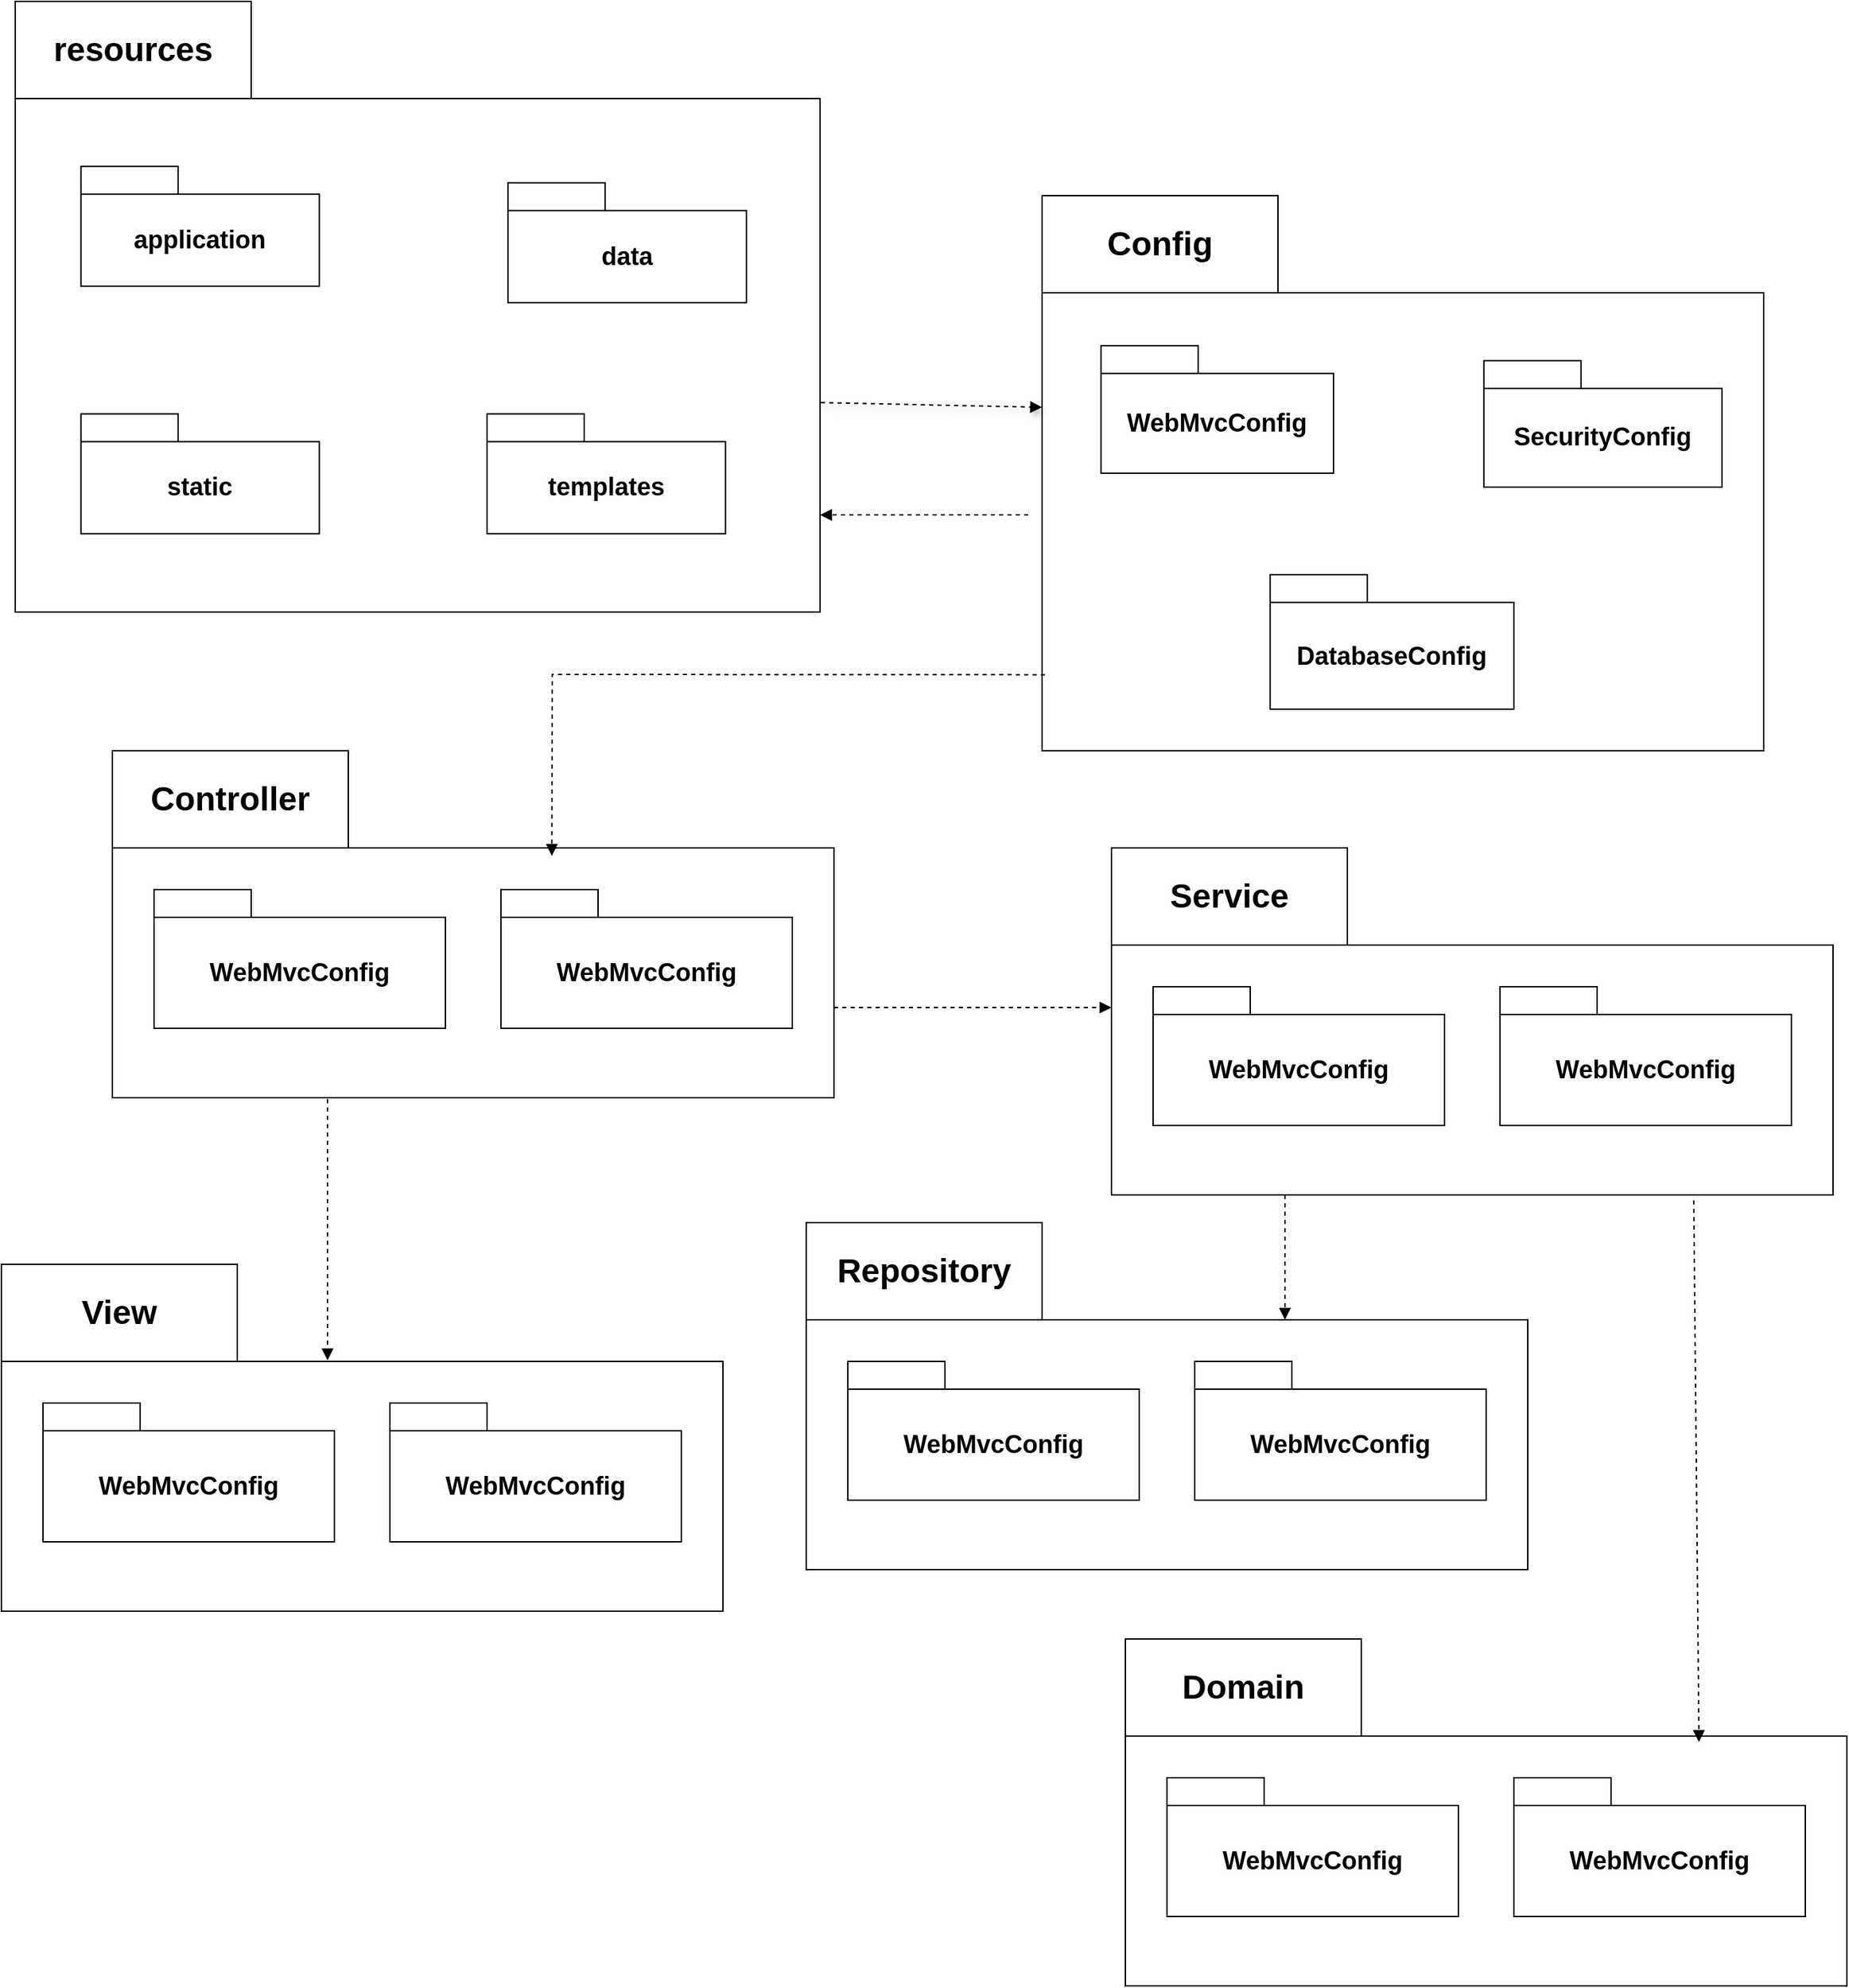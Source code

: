 <mxfile version="27.0.6">
  <diagram name="Trang-1" id="XP94pzDCB3UdfFozU1aE">
    <mxGraphModel dx="4495" dy="1185" grid="1" gridSize="10" guides="1" tooltips="1" connect="1" arrows="1" fold="1" page="0" pageScale="1" pageWidth="827" pageHeight="1169" background="none" math="0" shadow="0">
      <root>
        <mxCell id="0" />
        <mxCell id="1" parent="0" />
        <mxCell id="DCvQbMTqniBWGR8e3YSL-45" value="&lt;font style=&quot;font-size: 24px;&quot;&gt;resources&lt;/font&gt;" style="shape=folder;fontStyle=1;tabWidth=170;tabHeight=70;tabPosition=left;html=1;boundedLbl=1;labelInHeader=1;container=1;collapsible=0;whiteSpace=wrap;" vertex="1" parent="1">
          <mxGeometry x="-1070" y="550" width="580" height="440" as="geometry" />
        </mxCell>
        <mxCell id="DCvQbMTqniBWGR8e3YSL-46" value="" style="html=1;strokeColor=none;resizeWidth=1;resizeHeight=1;fillColor=none;part=1;connectable=0;allowArrows=0;deletable=0;whiteSpace=wrap;" vertex="1" parent="DCvQbMTqniBWGR8e3YSL-45">
          <mxGeometry width="580" height="308" relative="1" as="geometry">
            <mxPoint y="30" as="offset" />
          </mxGeometry>
        </mxCell>
        <mxCell id="DCvQbMTqniBWGR8e3YSL-47" value="&lt;font style=&quot;font-size: 18px;&quot;&gt;application&lt;/font&gt;" style="shape=folder;fontStyle=1;tabWidth=70;tabHeight=20;tabPosition=left;html=1;boundedLbl=1;whiteSpace=wrap;" vertex="1" parent="DCvQbMTqniBWGR8e3YSL-45">
          <mxGeometry x="47.347" y="118.919" width="171.81" height="86.276" as="geometry" />
        </mxCell>
        <mxCell id="DCvQbMTqniBWGR8e3YSL-48" value="&lt;font style=&quot;font-size: 18px;&quot;&gt;data&lt;/font&gt;" style="shape=folder;fontStyle=1;tabWidth=70;tabHeight=20;tabPosition=left;html=1;boundedLbl=1;whiteSpace=wrap;" vertex="1" parent="DCvQbMTqniBWGR8e3YSL-45">
          <mxGeometry x="355.102" y="130.811" width="171.81" height="86.276" as="geometry" />
        </mxCell>
        <mxCell id="DCvQbMTqniBWGR8e3YSL-49" value="&lt;font style=&quot;font-size: 18px;&quot;&gt;static&lt;/font&gt;" style="shape=folder;fontStyle=1;tabWidth=70;tabHeight=20;tabPosition=left;html=1;boundedLbl=1;whiteSpace=wrap;" vertex="1" parent="DCvQbMTqniBWGR8e3YSL-45">
          <mxGeometry x="47.347" y="297.297" width="171.81" height="86.276" as="geometry" />
        </mxCell>
        <mxCell id="DCvQbMTqniBWGR8e3YSL-50" value="&lt;font style=&quot;font-size: 18px;&quot;&gt;templates&lt;/font&gt;" style="shape=folder;fontStyle=1;tabWidth=70;tabHeight=20;tabPosition=left;html=1;boundedLbl=1;whiteSpace=wrap;" vertex="1" parent="DCvQbMTqniBWGR8e3YSL-45">
          <mxGeometry x="340.002" y="297.299" width="171.81" height="86.276" as="geometry" />
        </mxCell>
        <mxCell id="DCvQbMTqniBWGR8e3YSL-83" value="&lt;span style=&quot;font-size: 24px;&quot;&gt;Config&lt;/span&gt;" style="shape=folder;fontStyle=1;tabWidth=170;tabHeight=70;tabPosition=left;html=1;boundedLbl=1;labelInHeader=1;container=1;collapsible=0;whiteSpace=wrap;" vertex="1" parent="1">
          <mxGeometry x="-330" y="690" width="520" height="400" as="geometry" />
        </mxCell>
        <mxCell id="DCvQbMTqniBWGR8e3YSL-84" value="" style="html=1;strokeColor=none;resizeWidth=1;resizeHeight=1;fillColor=none;part=1;connectable=0;allowArrows=0;deletable=0;whiteSpace=wrap;" vertex="1" parent="DCvQbMTqniBWGR8e3YSL-83">
          <mxGeometry width="520" height="280" relative="1" as="geometry">
            <mxPoint y="30" as="offset" />
          </mxGeometry>
        </mxCell>
        <mxCell id="DCvQbMTqniBWGR8e3YSL-85" value="&lt;span style=&quot;font-size: 18px;&quot;&gt;WebMvcConfig&lt;/span&gt;" style="shape=folder;fontStyle=1;tabWidth=70;tabHeight=20;tabPosition=left;html=1;boundedLbl=1;whiteSpace=wrap;" vertex="1" parent="DCvQbMTqniBWGR8e3YSL-83">
          <mxGeometry x="42.45" y="108.11" width="167.55" height="91.89" as="geometry" />
        </mxCell>
        <mxCell id="DCvQbMTqniBWGR8e3YSL-86" value="&lt;span style=&quot;font-size: 18px;&quot;&gt;SecurityConfig&lt;/span&gt;" style="shape=folder;fontStyle=1;tabWidth=70;tabHeight=20;tabPosition=left;html=1;boundedLbl=1;whiteSpace=wrap;" vertex="1" parent="DCvQbMTqniBWGR8e3YSL-83">
          <mxGeometry x="318.37" y="118.92" width="171.63" height="91.08" as="geometry" />
        </mxCell>
        <mxCell id="DCvQbMTqniBWGR8e3YSL-87" value="&lt;span style=&quot;font-size: 18px;&quot;&gt;DatabaseConfig&lt;/span&gt;" style="shape=folder;fontStyle=1;tabWidth=70;tabHeight=20;tabPosition=left;html=1;boundedLbl=1;whiteSpace=wrap;" vertex="1" parent="DCvQbMTqniBWGR8e3YSL-83">
          <mxGeometry x="164.33" y="273.17" width="175.67" height="96.83" as="geometry" />
        </mxCell>
        <mxCell id="DCvQbMTqniBWGR8e3YSL-89" value="&lt;span style=&quot;font-size: 24px;&quot;&gt;Controller&lt;/span&gt;" style="shape=folder;fontStyle=1;tabWidth=170;tabHeight=70;tabPosition=left;html=1;boundedLbl=1;labelInHeader=1;container=1;collapsible=0;whiteSpace=wrap;" vertex="1" parent="1">
          <mxGeometry x="-1000" y="1090" width="520" height="250" as="geometry" />
        </mxCell>
        <mxCell id="DCvQbMTqniBWGR8e3YSL-90" value="" style="html=1;strokeColor=none;resizeWidth=1;resizeHeight=1;fillColor=none;part=1;connectable=0;allowArrows=0;deletable=0;whiteSpace=wrap;" vertex="1" parent="DCvQbMTqniBWGR8e3YSL-89">
          <mxGeometry width="520" height="175" relative="1" as="geometry">
            <mxPoint y="30" as="offset" />
          </mxGeometry>
        </mxCell>
        <mxCell id="DCvQbMTqniBWGR8e3YSL-91" value="&lt;span style=&quot;font-size: 18px;&quot;&gt;WebMvcConfig&lt;/span&gt;" style="shape=folder;fontStyle=1;tabWidth=70;tabHeight=20;tabPosition=left;html=1;boundedLbl=1;whiteSpace=wrap;" vertex="1" parent="DCvQbMTqniBWGR8e3YSL-89">
          <mxGeometry x="30" y="100" width="210" height="100" as="geometry" />
        </mxCell>
        <mxCell id="DCvQbMTqniBWGR8e3YSL-94" value="&lt;span style=&quot;font-size: 18px;&quot;&gt;WebMvcConfig&lt;/span&gt;" style="shape=folder;fontStyle=1;tabWidth=70;tabHeight=20;tabPosition=left;html=1;boundedLbl=1;whiteSpace=wrap;" vertex="1" parent="DCvQbMTqniBWGR8e3YSL-89">
          <mxGeometry x="280" y="100" width="210" height="100" as="geometry" />
        </mxCell>
        <mxCell id="DCvQbMTqniBWGR8e3YSL-95" value="&lt;span style=&quot;font-size: 24px;&quot;&gt;Service&lt;/span&gt;" style="shape=folder;fontStyle=1;tabWidth=170;tabHeight=70;tabPosition=left;html=1;boundedLbl=1;labelInHeader=1;container=1;collapsible=0;whiteSpace=wrap;" vertex="1" parent="1">
          <mxGeometry x="-280" y="1160" width="520" height="250" as="geometry" />
        </mxCell>
        <mxCell id="DCvQbMTqniBWGR8e3YSL-96" value="" style="html=1;strokeColor=none;resizeWidth=1;resizeHeight=1;fillColor=none;part=1;connectable=0;allowArrows=0;deletable=0;whiteSpace=wrap;" vertex="1" parent="DCvQbMTqniBWGR8e3YSL-95">
          <mxGeometry width="520" height="175" relative="1" as="geometry">
            <mxPoint y="30" as="offset" />
          </mxGeometry>
        </mxCell>
        <mxCell id="DCvQbMTqniBWGR8e3YSL-97" value="&lt;span style=&quot;font-size: 18px;&quot;&gt;WebMvcConfig&lt;/span&gt;" style="shape=folder;fontStyle=1;tabWidth=70;tabHeight=20;tabPosition=left;html=1;boundedLbl=1;whiteSpace=wrap;" vertex="1" parent="DCvQbMTqniBWGR8e3YSL-95">
          <mxGeometry x="30" y="100" width="210" height="100" as="geometry" />
        </mxCell>
        <mxCell id="DCvQbMTqniBWGR8e3YSL-98" value="&lt;span style=&quot;font-size: 18px;&quot;&gt;WebMvcConfig&lt;/span&gt;" style="shape=folder;fontStyle=1;tabWidth=70;tabHeight=20;tabPosition=left;html=1;boundedLbl=1;whiteSpace=wrap;" vertex="1" parent="DCvQbMTqniBWGR8e3YSL-95">
          <mxGeometry x="280" y="100" width="210" height="100" as="geometry" />
        </mxCell>
        <mxCell id="DCvQbMTqniBWGR8e3YSL-99" value="&lt;span style=&quot;font-size: 24px;&quot;&gt;View&lt;/span&gt;" style="shape=folder;fontStyle=1;tabWidth=170;tabHeight=70;tabPosition=left;html=1;boundedLbl=1;labelInHeader=1;container=1;collapsible=0;whiteSpace=wrap;" vertex="1" parent="1">
          <mxGeometry x="-1080" y="1460" width="520" height="250" as="geometry" />
        </mxCell>
        <mxCell id="DCvQbMTqniBWGR8e3YSL-100" value="" style="html=1;strokeColor=none;resizeWidth=1;resizeHeight=1;fillColor=none;part=1;connectable=0;allowArrows=0;deletable=0;whiteSpace=wrap;" vertex="1" parent="DCvQbMTqniBWGR8e3YSL-99">
          <mxGeometry width="520" height="175" relative="1" as="geometry">
            <mxPoint y="30" as="offset" />
          </mxGeometry>
        </mxCell>
        <mxCell id="DCvQbMTqniBWGR8e3YSL-101" value="&lt;span style=&quot;font-size: 18px;&quot;&gt;WebMvcConfig&lt;/span&gt;" style="shape=folder;fontStyle=1;tabWidth=70;tabHeight=20;tabPosition=left;html=1;boundedLbl=1;whiteSpace=wrap;" vertex="1" parent="DCvQbMTqniBWGR8e3YSL-99">
          <mxGeometry x="30" y="100" width="210" height="100" as="geometry" />
        </mxCell>
        <mxCell id="DCvQbMTqniBWGR8e3YSL-102" value="&lt;span style=&quot;font-size: 18px;&quot;&gt;WebMvcConfig&lt;/span&gt;" style="shape=folder;fontStyle=1;tabWidth=70;tabHeight=20;tabPosition=left;html=1;boundedLbl=1;whiteSpace=wrap;" vertex="1" parent="DCvQbMTqniBWGR8e3YSL-99">
          <mxGeometry x="280" y="100" width="210" height="100" as="geometry" />
        </mxCell>
        <mxCell id="DCvQbMTqniBWGR8e3YSL-104" value="&lt;span style=&quot;font-size: 24px;&quot;&gt;Repository&lt;/span&gt;" style="shape=folder;fontStyle=1;tabWidth=170;tabHeight=70;tabPosition=left;html=1;boundedLbl=1;labelInHeader=1;container=1;collapsible=0;whiteSpace=wrap;" vertex="1" parent="1">
          <mxGeometry x="-500" y="1430" width="520" height="250" as="geometry" />
        </mxCell>
        <mxCell id="DCvQbMTqniBWGR8e3YSL-105" value="" style="html=1;strokeColor=none;resizeWidth=1;resizeHeight=1;fillColor=none;part=1;connectable=0;allowArrows=0;deletable=0;whiteSpace=wrap;" vertex="1" parent="DCvQbMTqniBWGR8e3YSL-104">
          <mxGeometry width="520" height="175" relative="1" as="geometry">
            <mxPoint y="30" as="offset" />
          </mxGeometry>
        </mxCell>
        <mxCell id="DCvQbMTqniBWGR8e3YSL-106" value="&lt;span style=&quot;font-size: 18px;&quot;&gt;WebMvcConfig&lt;/span&gt;" style="shape=folder;fontStyle=1;tabWidth=70;tabHeight=20;tabPosition=left;html=1;boundedLbl=1;whiteSpace=wrap;" vertex="1" parent="DCvQbMTqniBWGR8e3YSL-104">
          <mxGeometry x="30" y="100" width="210" height="100" as="geometry" />
        </mxCell>
        <mxCell id="DCvQbMTqniBWGR8e3YSL-107" value="&lt;span style=&quot;font-size: 18px;&quot;&gt;WebMvcConfig&lt;/span&gt;" style="shape=folder;fontStyle=1;tabWidth=70;tabHeight=20;tabPosition=left;html=1;boundedLbl=1;whiteSpace=wrap;" vertex="1" parent="DCvQbMTqniBWGR8e3YSL-104">
          <mxGeometry x="280" y="100" width="210" height="100" as="geometry" />
        </mxCell>
        <mxCell id="DCvQbMTqniBWGR8e3YSL-108" value="&lt;span style=&quot;font-size: 24px;&quot;&gt;Domain&lt;/span&gt;" style="shape=folder;fontStyle=1;tabWidth=170;tabHeight=70;tabPosition=left;html=1;boundedLbl=1;labelInHeader=1;container=1;collapsible=0;whiteSpace=wrap;" vertex="1" parent="1">
          <mxGeometry x="-270" y="1730" width="520" height="250" as="geometry" />
        </mxCell>
        <mxCell id="DCvQbMTqniBWGR8e3YSL-109" value="" style="html=1;strokeColor=none;resizeWidth=1;resizeHeight=1;fillColor=none;part=1;connectable=0;allowArrows=0;deletable=0;whiteSpace=wrap;" vertex="1" parent="DCvQbMTqniBWGR8e3YSL-108">
          <mxGeometry width="520" height="175" relative="1" as="geometry">
            <mxPoint y="30" as="offset" />
          </mxGeometry>
        </mxCell>
        <mxCell id="DCvQbMTqniBWGR8e3YSL-110" value="&lt;span style=&quot;font-size: 18px;&quot;&gt;WebMvcConfig&lt;/span&gt;" style="shape=folder;fontStyle=1;tabWidth=70;tabHeight=20;tabPosition=left;html=1;boundedLbl=1;whiteSpace=wrap;" vertex="1" parent="DCvQbMTqniBWGR8e3YSL-108">
          <mxGeometry x="30" y="100" width="210" height="100" as="geometry" />
        </mxCell>
        <mxCell id="DCvQbMTqniBWGR8e3YSL-111" value="&lt;span style=&quot;font-size: 18px;&quot;&gt;WebMvcConfig&lt;/span&gt;" style="shape=folder;fontStyle=1;tabWidth=70;tabHeight=20;tabPosition=left;html=1;boundedLbl=1;whiteSpace=wrap;" vertex="1" parent="DCvQbMTqniBWGR8e3YSL-108">
          <mxGeometry x="280" y="100" width="210" height="100" as="geometry" />
        </mxCell>
        <mxCell id="DCvQbMTqniBWGR8e3YSL-112" value="" style="html=1;verticalAlign=bottom;labelBackgroundColor=none;endArrow=block;endFill=1;dashed=1;rounded=0;exitX=1.001;exitY=0.657;exitDx=0;exitDy=0;exitPerimeter=0;entryX=0;entryY=0;entryDx=0;entryDy=152.5;entryPerimeter=0;shadow=1;" edge="1" parent="1" source="DCvQbMTqniBWGR8e3YSL-45" target="DCvQbMTqniBWGR8e3YSL-83">
          <mxGeometry width="160" relative="1" as="geometry">
            <mxPoint x="-440" y="810" as="sourcePoint" />
            <mxPoint x="-280" y="810" as="targetPoint" />
          </mxGeometry>
        </mxCell>
        <mxCell id="DCvQbMTqniBWGR8e3YSL-113" value="" style="html=1;verticalAlign=bottom;labelBackgroundColor=none;endArrow=block;endFill=1;dashed=1;rounded=0;entryX=1;entryY=0.841;entryDx=0;entryDy=0;entryPerimeter=0;" edge="1" parent="1" target="DCvQbMTqniBWGR8e3YSL-45">
          <mxGeometry width="160" relative="1" as="geometry">
            <mxPoint x="-340" y="920" as="sourcePoint" />
            <mxPoint x="-241" y="844" as="targetPoint" />
          </mxGeometry>
        </mxCell>
        <mxCell id="DCvQbMTqniBWGR8e3YSL-114" value="" style="html=1;verticalAlign=bottom;labelBackgroundColor=none;endArrow=block;endFill=1;dashed=1;rounded=0;exitX=0.004;exitY=0.863;exitDx=0;exitDy=0;exitPerimeter=0;entryX=0.609;entryY=0.303;entryDx=0;entryDy=0;entryPerimeter=0;" edge="1" parent="1" source="DCvQbMTqniBWGR8e3YSL-83" target="DCvQbMTqniBWGR8e3YSL-89">
          <mxGeometry width="160" relative="1" as="geometry">
            <mxPoint x="-260" y="1000" as="sourcePoint" />
            <mxPoint x="-700" y="1035" as="targetPoint" />
            <Array as="points">
              <mxPoint x="-683" y="1035" />
            </Array>
          </mxGeometry>
        </mxCell>
        <mxCell id="DCvQbMTqniBWGR8e3YSL-115" value="" style="html=1;verticalAlign=bottom;labelBackgroundColor=none;endArrow=block;endFill=1;dashed=1;rounded=0;entryX=0.452;entryY=0.277;entryDx=0;entryDy=0;entryPerimeter=0;" edge="1" parent="1" target="DCvQbMTqniBWGR8e3YSL-99">
          <mxGeometry width="160" relative="1" as="geometry">
            <mxPoint x="-845" y="1341" as="sourcePoint" />
            <mxPoint x="-880" y="1581" as="targetPoint" />
            <Array as="points" />
          </mxGeometry>
        </mxCell>
        <mxCell id="DCvQbMTqniBWGR8e3YSL-116" value="" style="html=1;verticalAlign=bottom;labelBackgroundColor=none;endArrow=block;endFill=1;dashed=1;rounded=0;entryX=0;entryY=0;entryDx=0;entryDy=115;entryPerimeter=0;exitX=1;exitY=0.74;exitDx=0;exitDy=0;exitPerimeter=0;" edge="1" parent="1" source="DCvQbMTqniBWGR8e3YSL-89" target="DCvQbMTqniBWGR8e3YSL-95">
          <mxGeometry width="160" relative="1" as="geometry">
            <mxPoint x="-476" y="1270" as="sourcePoint" />
            <mxPoint x="-284" y="1290" as="targetPoint" />
            <Array as="points" />
          </mxGeometry>
        </mxCell>
        <mxCell id="DCvQbMTqniBWGR8e3YSL-117" value="" style="html=1;verticalAlign=bottom;labelBackgroundColor=none;endArrow=block;endFill=1;dashed=1;rounded=0;entryX=0.795;entryY=0.297;entryDx=0;entryDy=0;entryPerimeter=0;exitX=0.807;exitY=1.016;exitDx=0;exitDy=0;exitPerimeter=0;" edge="1" parent="1" source="DCvQbMTqniBWGR8e3YSL-95" target="DCvQbMTqniBWGR8e3YSL-108">
          <mxGeometry width="160" relative="1" as="geometry">
            <mxPoint x="260" y="1460" as="sourcePoint" />
            <mxPoint x="460" y="1460" as="targetPoint" />
            <Array as="points" />
          </mxGeometry>
        </mxCell>
        <mxCell id="DCvQbMTqniBWGR8e3YSL-118" value="" style="html=1;verticalAlign=bottom;labelBackgroundColor=none;endArrow=block;endFill=1;dashed=1;rounded=0;entryX=0;entryY=0;entryDx=345;entryDy=70;entryPerimeter=0;" edge="1" parent="1" target="DCvQbMTqniBWGR8e3YSL-104">
          <mxGeometry width="160" relative="1" as="geometry">
            <mxPoint x="-155" y="1410" as="sourcePoint" />
            <mxPoint x="163" y="1920" as="targetPoint" />
            <Array as="points" />
          </mxGeometry>
        </mxCell>
      </root>
    </mxGraphModel>
  </diagram>
</mxfile>
